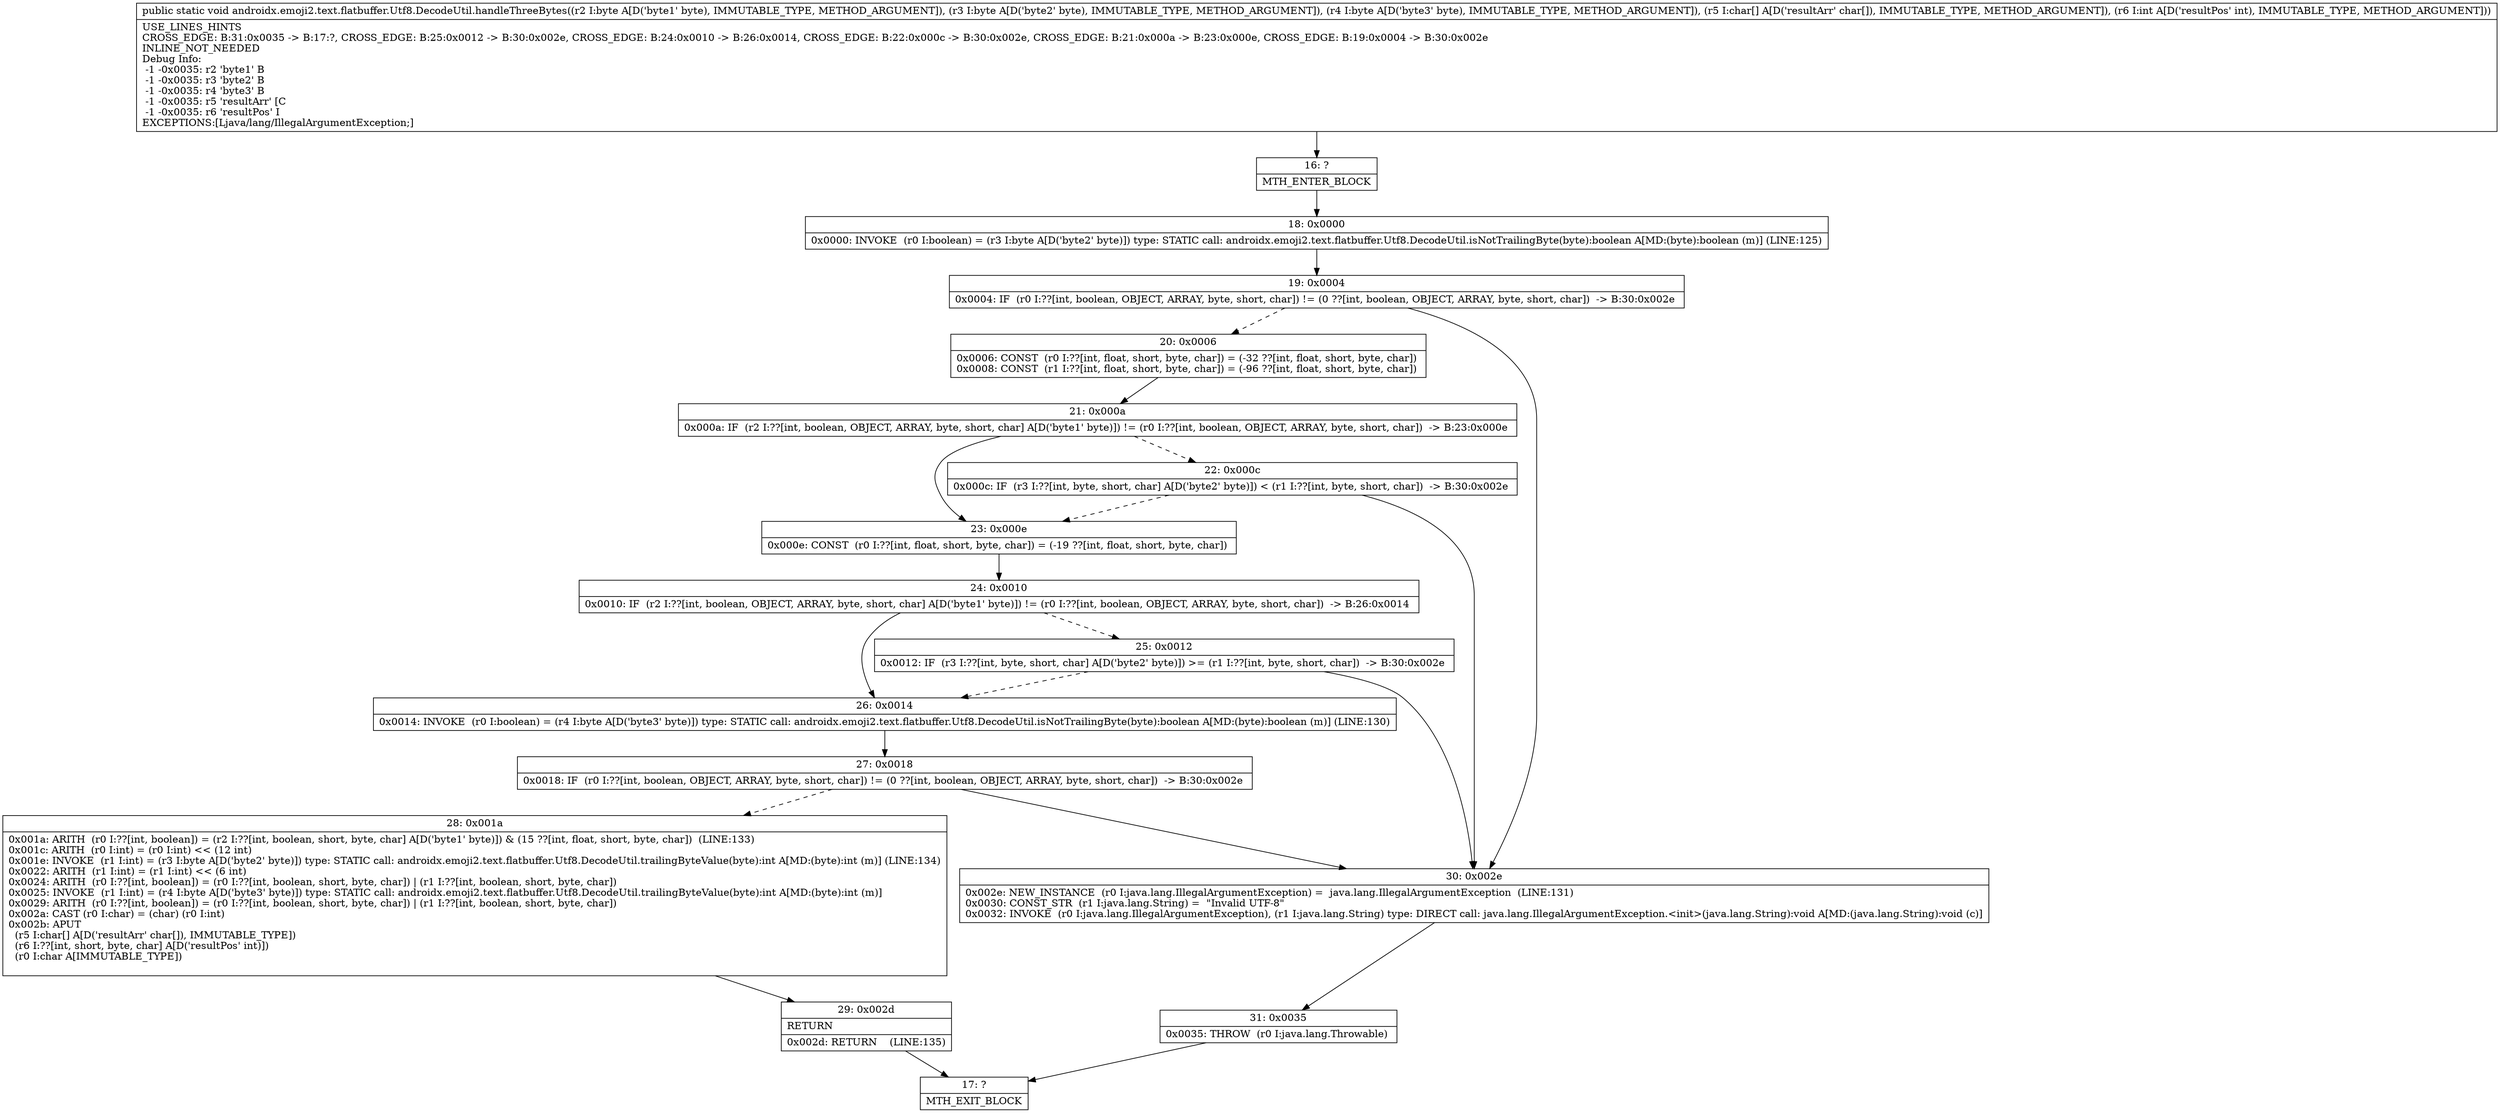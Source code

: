 digraph "CFG forandroidx.emoji2.text.flatbuffer.Utf8.DecodeUtil.handleThreeBytes(BBB[CI)V" {
Node_16 [shape=record,label="{16\:\ ?|MTH_ENTER_BLOCK\l}"];
Node_18 [shape=record,label="{18\:\ 0x0000|0x0000: INVOKE  (r0 I:boolean) = (r3 I:byte A[D('byte2' byte)]) type: STATIC call: androidx.emoji2.text.flatbuffer.Utf8.DecodeUtil.isNotTrailingByte(byte):boolean A[MD:(byte):boolean (m)] (LINE:125)\l}"];
Node_19 [shape=record,label="{19\:\ 0x0004|0x0004: IF  (r0 I:??[int, boolean, OBJECT, ARRAY, byte, short, char]) != (0 ??[int, boolean, OBJECT, ARRAY, byte, short, char])  \-\> B:30:0x002e \l}"];
Node_20 [shape=record,label="{20\:\ 0x0006|0x0006: CONST  (r0 I:??[int, float, short, byte, char]) = (\-32 ??[int, float, short, byte, char]) \l0x0008: CONST  (r1 I:??[int, float, short, byte, char]) = (\-96 ??[int, float, short, byte, char]) \l}"];
Node_21 [shape=record,label="{21\:\ 0x000a|0x000a: IF  (r2 I:??[int, boolean, OBJECT, ARRAY, byte, short, char] A[D('byte1' byte)]) != (r0 I:??[int, boolean, OBJECT, ARRAY, byte, short, char])  \-\> B:23:0x000e \l}"];
Node_22 [shape=record,label="{22\:\ 0x000c|0x000c: IF  (r3 I:??[int, byte, short, char] A[D('byte2' byte)]) \< (r1 I:??[int, byte, short, char])  \-\> B:30:0x002e \l}"];
Node_23 [shape=record,label="{23\:\ 0x000e|0x000e: CONST  (r0 I:??[int, float, short, byte, char]) = (\-19 ??[int, float, short, byte, char]) \l}"];
Node_24 [shape=record,label="{24\:\ 0x0010|0x0010: IF  (r2 I:??[int, boolean, OBJECT, ARRAY, byte, short, char] A[D('byte1' byte)]) != (r0 I:??[int, boolean, OBJECT, ARRAY, byte, short, char])  \-\> B:26:0x0014 \l}"];
Node_25 [shape=record,label="{25\:\ 0x0012|0x0012: IF  (r3 I:??[int, byte, short, char] A[D('byte2' byte)]) \>= (r1 I:??[int, byte, short, char])  \-\> B:30:0x002e \l}"];
Node_26 [shape=record,label="{26\:\ 0x0014|0x0014: INVOKE  (r0 I:boolean) = (r4 I:byte A[D('byte3' byte)]) type: STATIC call: androidx.emoji2.text.flatbuffer.Utf8.DecodeUtil.isNotTrailingByte(byte):boolean A[MD:(byte):boolean (m)] (LINE:130)\l}"];
Node_27 [shape=record,label="{27\:\ 0x0018|0x0018: IF  (r0 I:??[int, boolean, OBJECT, ARRAY, byte, short, char]) != (0 ??[int, boolean, OBJECT, ARRAY, byte, short, char])  \-\> B:30:0x002e \l}"];
Node_28 [shape=record,label="{28\:\ 0x001a|0x001a: ARITH  (r0 I:??[int, boolean]) = (r2 I:??[int, boolean, short, byte, char] A[D('byte1' byte)]) & (15 ??[int, float, short, byte, char])  (LINE:133)\l0x001c: ARITH  (r0 I:int) = (r0 I:int) \<\< (12 int) \l0x001e: INVOKE  (r1 I:int) = (r3 I:byte A[D('byte2' byte)]) type: STATIC call: androidx.emoji2.text.flatbuffer.Utf8.DecodeUtil.trailingByteValue(byte):int A[MD:(byte):int (m)] (LINE:134)\l0x0022: ARITH  (r1 I:int) = (r1 I:int) \<\< (6 int) \l0x0024: ARITH  (r0 I:??[int, boolean]) = (r0 I:??[int, boolean, short, byte, char]) \| (r1 I:??[int, boolean, short, byte, char]) \l0x0025: INVOKE  (r1 I:int) = (r4 I:byte A[D('byte3' byte)]) type: STATIC call: androidx.emoji2.text.flatbuffer.Utf8.DecodeUtil.trailingByteValue(byte):int A[MD:(byte):int (m)]\l0x0029: ARITH  (r0 I:??[int, boolean]) = (r0 I:??[int, boolean, short, byte, char]) \| (r1 I:??[int, boolean, short, byte, char]) \l0x002a: CAST (r0 I:char) = (char) (r0 I:int) \l0x002b: APUT  \l  (r5 I:char[] A[D('resultArr' char[]), IMMUTABLE_TYPE])\l  (r6 I:??[int, short, byte, char] A[D('resultPos' int)])\l  (r0 I:char A[IMMUTABLE_TYPE])\l \l}"];
Node_29 [shape=record,label="{29\:\ 0x002d|RETURN\l|0x002d: RETURN    (LINE:135)\l}"];
Node_17 [shape=record,label="{17\:\ ?|MTH_EXIT_BLOCK\l}"];
Node_30 [shape=record,label="{30\:\ 0x002e|0x002e: NEW_INSTANCE  (r0 I:java.lang.IllegalArgumentException) =  java.lang.IllegalArgumentException  (LINE:131)\l0x0030: CONST_STR  (r1 I:java.lang.String) =  \"Invalid UTF\-8\" \l0x0032: INVOKE  (r0 I:java.lang.IllegalArgumentException), (r1 I:java.lang.String) type: DIRECT call: java.lang.IllegalArgumentException.\<init\>(java.lang.String):void A[MD:(java.lang.String):void (c)]\l}"];
Node_31 [shape=record,label="{31\:\ 0x0035|0x0035: THROW  (r0 I:java.lang.Throwable) \l}"];
MethodNode[shape=record,label="{public static void androidx.emoji2.text.flatbuffer.Utf8.DecodeUtil.handleThreeBytes((r2 I:byte A[D('byte1' byte), IMMUTABLE_TYPE, METHOD_ARGUMENT]), (r3 I:byte A[D('byte2' byte), IMMUTABLE_TYPE, METHOD_ARGUMENT]), (r4 I:byte A[D('byte3' byte), IMMUTABLE_TYPE, METHOD_ARGUMENT]), (r5 I:char[] A[D('resultArr' char[]), IMMUTABLE_TYPE, METHOD_ARGUMENT]), (r6 I:int A[D('resultPos' int), IMMUTABLE_TYPE, METHOD_ARGUMENT]))  | USE_LINES_HINTS\lCROSS_EDGE: B:31:0x0035 \-\> B:17:?, CROSS_EDGE: B:25:0x0012 \-\> B:30:0x002e, CROSS_EDGE: B:24:0x0010 \-\> B:26:0x0014, CROSS_EDGE: B:22:0x000c \-\> B:30:0x002e, CROSS_EDGE: B:21:0x000a \-\> B:23:0x000e, CROSS_EDGE: B:19:0x0004 \-\> B:30:0x002e\lINLINE_NOT_NEEDED\lDebug Info:\l  \-1 \-0x0035: r2 'byte1' B\l  \-1 \-0x0035: r3 'byte2' B\l  \-1 \-0x0035: r4 'byte3' B\l  \-1 \-0x0035: r5 'resultArr' [C\l  \-1 \-0x0035: r6 'resultPos' I\lEXCEPTIONS:[Ljava\/lang\/IllegalArgumentException;]\l}"];
MethodNode -> Node_16;Node_16 -> Node_18;
Node_18 -> Node_19;
Node_19 -> Node_20[style=dashed];
Node_19 -> Node_30;
Node_20 -> Node_21;
Node_21 -> Node_22[style=dashed];
Node_21 -> Node_23;
Node_22 -> Node_23[style=dashed];
Node_22 -> Node_30;
Node_23 -> Node_24;
Node_24 -> Node_25[style=dashed];
Node_24 -> Node_26;
Node_25 -> Node_26[style=dashed];
Node_25 -> Node_30;
Node_26 -> Node_27;
Node_27 -> Node_28[style=dashed];
Node_27 -> Node_30;
Node_28 -> Node_29;
Node_29 -> Node_17;
Node_30 -> Node_31;
Node_31 -> Node_17;
}

